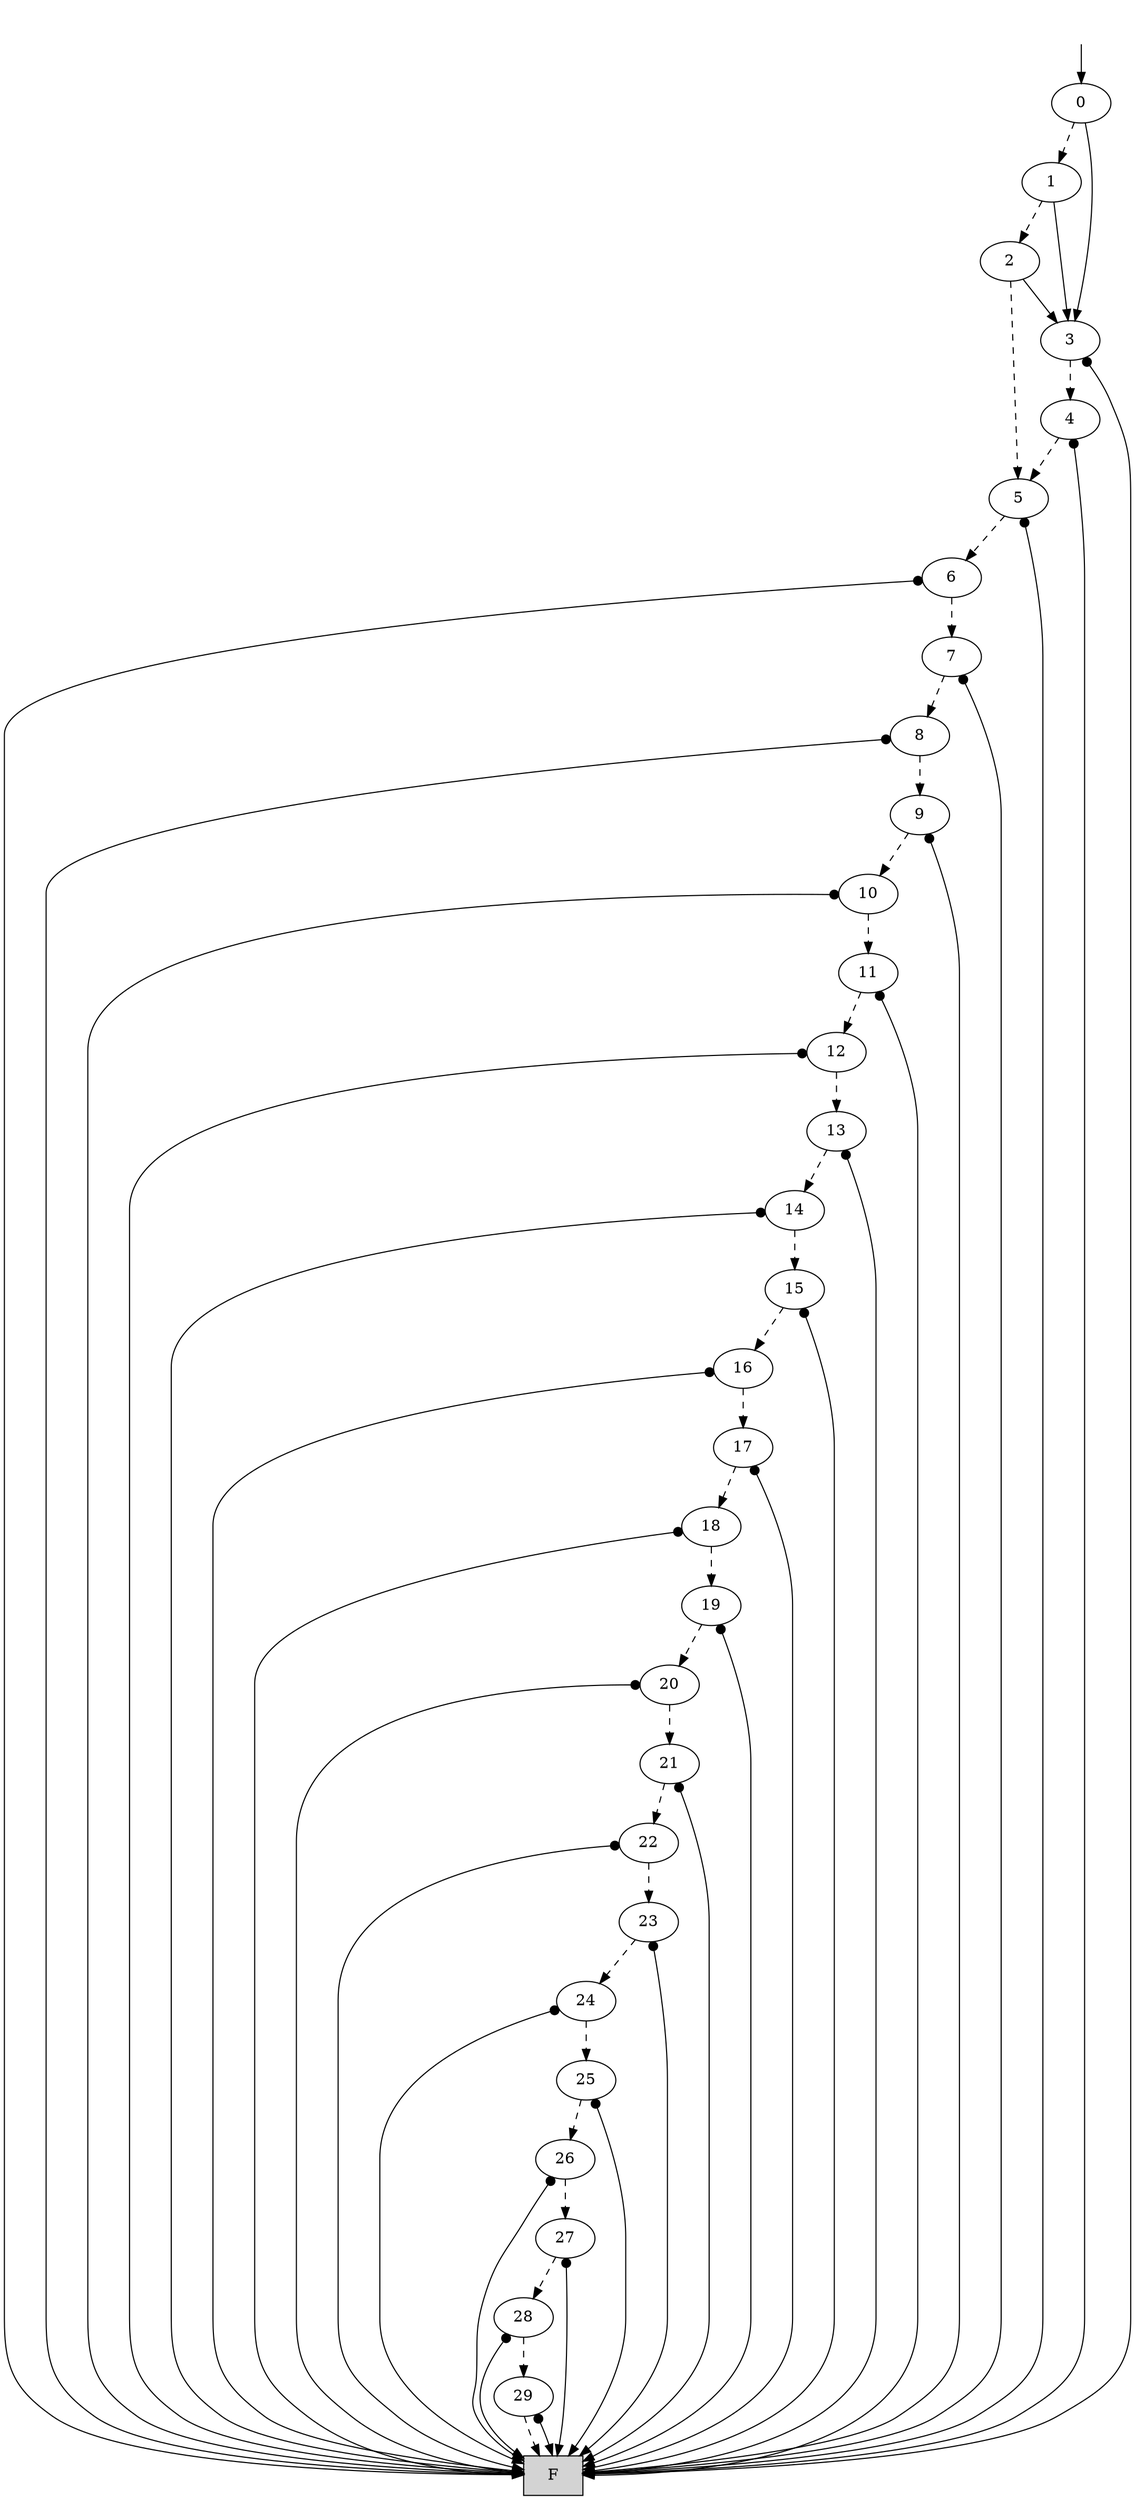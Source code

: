 digraph "DD" {
graph [dpi = 300];
center = true;
edge [dir = forward];
root [style=invis];
root -> 41943169 [style=solid dir=both arrowtail=none];
41943169 [label="0"];
41943168 [label="1"];
41943167 [label="2"];
41943166 [label="5"];
41943165 [label="6"];
33554432 [label="7"];
16777216 [label="8"];
8388610 [label="9"];
8388609 [label="10"];
41943164 [label="11"];
41943163 [label="12"];
41943162 [label="13"];
41943161 [label="14"];
41943160 [label="15"];
41943159 [label="16"];
41943158 [label="17"];
41943157 [label="18"];
41943156 [label="19"];
41943155 [label="20"];
41943154 [label="21"];
41943153 [label="22"];
41943152 [label="23"];
41943151 [label="24"];
41943150 [label="25"];
41943149 [label="26"];
41943148 [label="27"];
41943147 [label="28"];
41943069 [label="29"];
0 [shape=box, style=filled, label="F"];
41943069 -> 0 [style=dashed];
41943069 -> 0 [style=solid dir=both arrowtail=dot];
41943147 -> 41943069 [style=dashed];
41943147 -> 0 [style=solid dir=both arrowtail=dot];
41943148 -> 41943147 [style=dashed];
41943148 -> 0 [style=solid dir=both arrowtail=dot];
41943149 -> 41943148 [style=dashed];
41943149 -> 0 [style=solid dir=both arrowtail=dot];
41943150 -> 41943149 [style=dashed];
41943150 -> 0 [style=solid dir=both arrowtail=dot];
41943151 -> 41943150 [style=dashed];
41943151 -> 0 [style=solid dir=both arrowtail=dot];
41943152 -> 41943151 [style=dashed];
41943152 -> 0 [style=solid dir=both arrowtail=dot];
41943153 -> 41943152 [style=dashed];
41943153 -> 0 [style=solid dir=both arrowtail=dot];
41943154 -> 41943153 [style=dashed];
41943154 -> 0 [style=solid dir=both arrowtail=dot];
41943155 -> 41943154 [style=dashed];
41943155 -> 0 [style=solid dir=both arrowtail=dot];
41943156 -> 41943155 [style=dashed];
41943156 -> 0 [style=solid dir=both arrowtail=dot];
41943157 -> 41943156 [style=dashed];
41943157 -> 0 [style=solid dir=both arrowtail=dot];
41943158 -> 41943157 [style=dashed];
41943158 -> 0 [style=solid dir=both arrowtail=dot];
41943159 -> 41943158 [style=dashed];
41943159 -> 0 [style=solid dir=both arrowtail=dot];
41943160 -> 41943159 [style=dashed];
41943160 -> 0 [style=solid dir=both arrowtail=dot];
41943161 -> 41943160 [style=dashed];
41943161 -> 0 [style=solid dir=both arrowtail=dot];
41943162 -> 41943161 [style=dashed];
41943162 -> 0 [style=solid dir=both arrowtail=dot];
41943163 -> 41943162 [style=dashed];
41943163 -> 0 [style=solid dir=both arrowtail=dot];
41943164 -> 41943163 [style=dashed];
41943164 -> 0 [style=solid dir=both arrowtail=dot];
8388609 -> 41943164 [style=dashed];
8388609 -> 0 [style=solid dir=both arrowtail=dot];
8388610 -> 8388609 [style=dashed];
8388610 -> 0 [style=solid dir=both arrowtail=dot];
16777216 -> 8388610 [style=dashed];
16777216 -> 0 [style=solid dir=both arrowtail=dot];
33554432 -> 16777216 [style=dashed];
33554432 -> 0 [style=solid dir=both arrowtail=dot];
41943165 -> 33554432 [style=dashed];
41943165 -> 0 [style=solid dir=both arrowtail=dot];
41943166 -> 41943165 [style=dashed];
41943166 -> 0 [style=solid dir=both arrowtail=dot];
16777217 [label="3"];
8388611 [label="4"];
8388611 -> 41943166 [style=dashed];
8388611 -> 0 [style=solid dir=both arrowtail=dot];
16777217 -> 8388611 [style=dashed];
16777217 -> 0 [style=solid dir=both arrowtail=dot];
41943167 -> 41943166 [style=dashed];
41943167 -> 16777217 [style=solid dir=both arrowtail=none];
41943168 -> 41943167 [style=dashed];
41943168 -> 16777217 [style=solid dir=both arrowtail=none];
41943169 -> 41943168 [style=dashed];
41943169 -> 16777217 [style=solid dir=both arrowtail=none];
}
